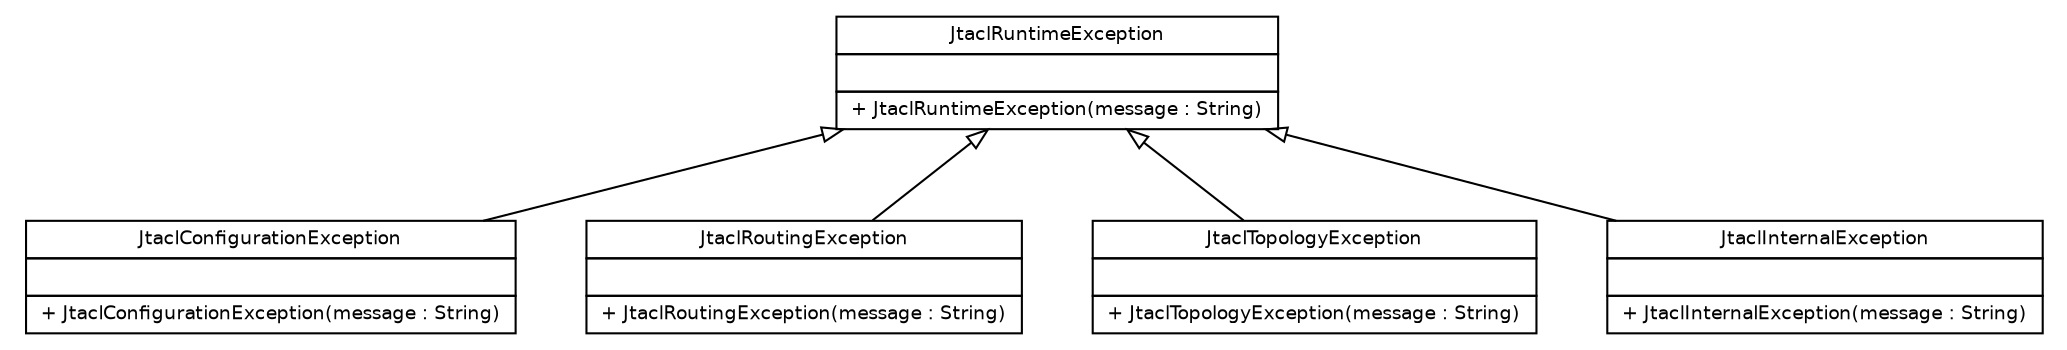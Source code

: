 #!/usr/local/bin/dot
#
# Class diagram 
# Generated by UmlGraph version 4.6 (http://www.spinellis.gr/sw/umlgraph)
#

digraph G {
	edge [fontname="Helvetica",fontsize=10,labelfontname="Helvetica",labelfontsize=10];
	node [fontname="Helvetica",fontsize=10,shape=plaintext];
	// fr.univrennes1.cri.jtacl.core.exceptions.JtaclConfigurationException
	c551 [label=<<table border="0" cellborder="1" cellspacing="0" cellpadding="2" port="p" href="./JtaclConfigurationException.html">
		<tr><td><table border="0" cellspacing="0" cellpadding="1">
			<tr><td> JtaclConfigurationException </td></tr>
		</table></td></tr>
		<tr><td><table border="0" cellspacing="0" cellpadding="1">
			<tr><td align="left">  </td></tr>
		</table></td></tr>
		<tr><td><table border="0" cellspacing="0" cellpadding="1">
			<tr><td align="left"> + JtaclConfigurationException(message : String) </td></tr>
		</table></td></tr>
		</table>>, fontname="Helvetica", fontcolor="black", fontsize=9.0];
	// fr.univrennes1.cri.jtacl.core.exceptions.JtaclRoutingException
	c552 [label=<<table border="0" cellborder="1" cellspacing="0" cellpadding="2" port="p" href="./JtaclRoutingException.html">
		<tr><td><table border="0" cellspacing="0" cellpadding="1">
			<tr><td> JtaclRoutingException </td></tr>
		</table></td></tr>
		<tr><td><table border="0" cellspacing="0" cellpadding="1">
			<tr><td align="left">  </td></tr>
		</table></td></tr>
		<tr><td><table border="0" cellspacing="0" cellpadding="1">
			<tr><td align="left"> + JtaclRoutingException(message : String) </td></tr>
		</table></td></tr>
		</table>>, fontname="Helvetica", fontcolor="black", fontsize=9.0];
	// fr.univrennes1.cri.jtacl.core.exceptions.JtaclTopologyException
	c553 [label=<<table border="0" cellborder="1" cellspacing="0" cellpadding="2" port="p" href="./JtaclTopologyException.html">
		<tr><td><table border="0" cellspacing="0" cellpadding="1">
			<tr><td> JtaclTopologyException </td></tr>
		</table></td></tr>
		<tr><td><table border="0" cellspacing="0" cellpadding="1">
			<tr><td align="left">  </td></tr>
		</table></td></tr>
		<tr><td><table border="0" cellspacing="0" cellpadding="1">
			<tr><td align="left"> + JtaclTopologyException(message : String) </td></tr>
		</table></td></tr>
		</table>>, fontname="Helvetica", fontcolor="black", fontsize=9.0];
	// fr.univrennes1.cri.jtacl.core.exceptions.JtaclInternalException
	c554 [label=<<table border="0" cellborder="1" cellspacing="0" cellpadding="2" port="p" href="./JtaclInternalException.html">
		<tr><td><table border="0" cellspacing="0" cellpadding="1">
			<tr><td> JtaclInternalException </td></tr>
		</table></td></tr>
		<tr><td><table border="0" cellspacing="0" cellpadding="1">
			<tr><td align="left">  </td></tr>
		</table></td></tr>
		<tr><td><table border="0" cellspacing="0" cellpadding="1">
			<tr><td align="left"> + JtaclInternalException(message : String) </td></tr>
		</table></td></tr>
		</table>>, fontname="Helvetica", fontcolor="black", fontsize=9.0];
	// fr.univrennes1.cri.jtacl.core.exceptions.JtaclRuntimeException
	c555 [label=<<table border="0" cellborder="1" cellspacing="0" cellpadding="2" port="p" href="./JtaclRuntimeException.html">
		<tr><td><table border="0" cellspacing="0" cellpadding="1">
			<tr><td> JtaclRuntimeException </td></tr>
		</table></td></tr>
		<tr><td><table border="0" cellspacing="0" cellpadding="1">
			<tr><td align="left">  </td></tr>
		</table></td></tr>
		<tr><td><table border="0" cellspacing="0" cellpadding="1">
			<tr><td align="left"> + JtaclRuntimeException(message : String) </td></tr>
		</table></td></tr>
		</table>>, fontname="Helvetica", fontcolor="black", fontsize=9.0];
	//fr.univrennes1.cri.jtacl.core.exceptions.JtaclConfigurationException extends fr.univrennes1.cri.jtacl.core.exceptions.JtaclRuntimeException
	c555:p -> c551:p [dir=back,arrowtail=empty];
	//fr.univrennes1.cri.jtacl.core.exceptions.JtaclRoutingException extends fr.univrennes1.cri.jtacl.core.exceptions.JtaclRuntimeException
	c555:p -> c552:p [dir=back,arrowtail=empty];
	//fr.univrennes1.cri.jtacl.core.exceptions.JtaclTopologyException extends fr.univrennes1.cri.jtacl.core.exceptions.JtaclRuntimeException
	c555:p -> c553:p [dir=back,arrowtail=empty];
	//fr.univrennes1.cri.jtacl.core.exceptions.JtaclInternalException extends fr.univrennes1.cri.jtacl.core.exceptions.JtaclRuntimeException
	c555:p -> c554:p [dir=back,arrowtail=empty];
}

